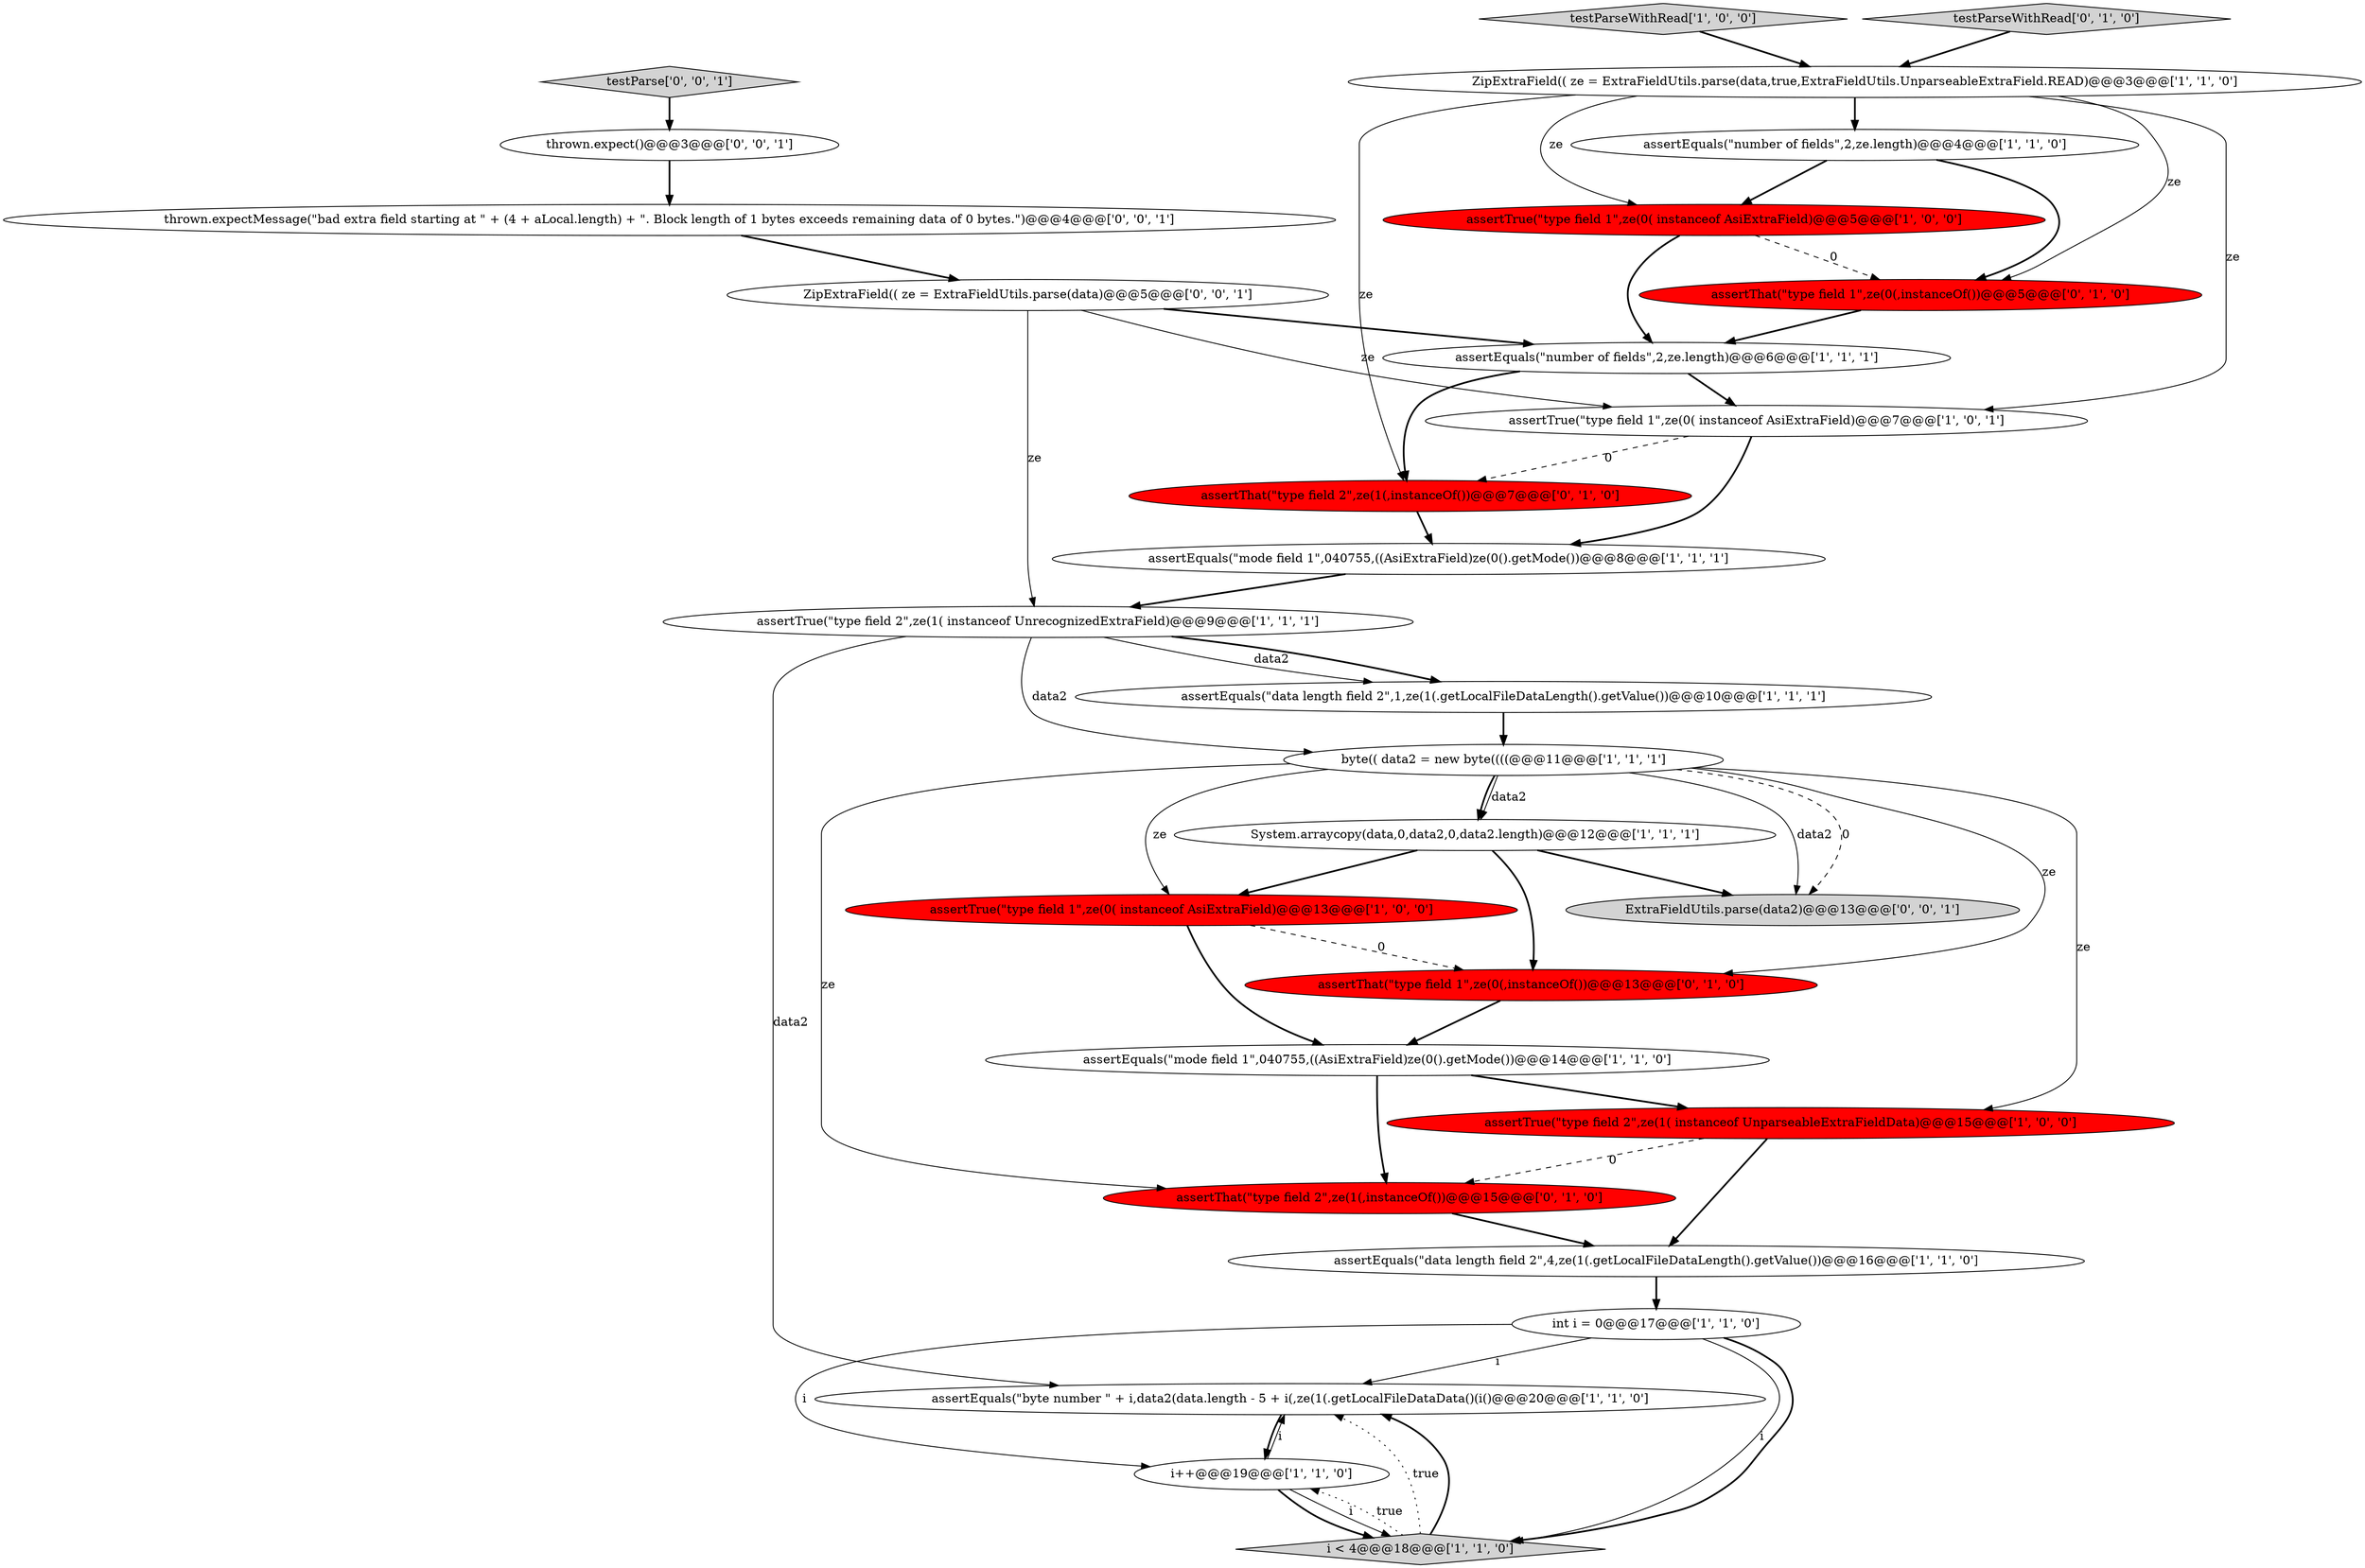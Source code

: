 digraph {
3 [style = filled, label = "assertEquals(\"data length field 2\",4,ze(1(.getLocalFileDataLength().getValue())@@@16@@@['1', '1', '0']", fillcolor = white, shape = ellipse image = "AAA0AAABBB1BBB"];
15 [style = filled, label = "assertEquals(\"mode field 1\",040755,((AsiExtraField)ze(0().getMode())@@@8@@@['1', '1', '1']", fillcolor = white, shape = ellipse image = "AAA0AAABBB1BBB"];
5 [style = filled, label = "ZipExtraField(( ze = ExtraFieldUtils.parse(data,true,ExtraFieldUtils.UnparseableExtraField.READ)@@@3@@@['1', '1', '0']", fillcolor = white, shape = ellipse image = "AAA0AAABBB1BBB"];
8 [style = filled, label = "testParseWithRead['1', '0', '0']", fillcolor = lightgray, shape = diamond image = "AAA0AAABBB1BBB"];
9 [style = filled, label = "System.arraycopy(data,0,data2,0,data2.length)@@@12@@@['1', '1', '1']", fillcolor = white, shape = ellipse image = "AAA0AAABBB1BBB"];
20 [style = filled, label = "assertThat(\"type field 2\",ze(1(,instanceOf())@@@15@@@['0', '1', '0']", fillcolor = red, shape = ellipse image = "AAA1AAABBB2BBB"];
22 [style = filled, label = "assertThat(\"type field 1\",ze(0(,instanceOf())@@@5@@@['0', '1', '0']", fillcolor = red, shape = ellipse image = "AAA1AAABBB2BBB"];
17 [style = filled, label = "byte(( data2 = new byte((((@@@11@@@['1', '1', '1']", fillcolor = white, shape = ellipse image = "AAA0AAABBB1BBB"];
26 [style = filled, label = "ExtraFieldUtils.parse(data2)@@@13@@@['0', '0', '1']", fillcolor = lightgray, shape = ellipse image = "AAA0AAABBB3BBB"];
6 [style = filled, label = "assertTrue(\"type field 1\",ze(0( instanceof AsiExtraField)@@@7@@@['1', '0', '1']", fillcolor = white, shape = ellipse image = "AAA0AAABBB1BBB"];
12 [style = filled, label = "assertTrue(\"type field 1\",ze(0( instanceof AsiExtraField)@@@5@@@['1', '0', '0']", fillcolor = red, shape = ellipse image = "AAA1AAABBB1BBB"];
19 [style = filled, label = "assertThat(\"type field 1\",ze(0(,instanceOf())@@@13@@@['0', '1', '0']", fillcolor = red, shape = ellipse image = "AAA1AAABBB2BBB"];
24 [style = filled, label = "ZipExtraField(( ze = ExtraFieldUtils.parse(data)@@@5@@@['0', '0', '1']", fillcolor = white, shape = ellipse image = "AAA0AAABBB3BBB"];
10 [style = filled, label = "assertEquals(\"byte number \" + i,data2(data.length - 5 + i(,ze(1(.getLocalFileDataData()(i()@@@20@@@['1', '1', '0']", fillcolor = white, shape = ellipse image = "AAA0AAABBB1BBB"];
11 [style = filled, label = "assertEquals(\"number of fields\",2,ze.length)@@@6@@@['1', '1', '1']", fillcolor = white, shape = ellipse image = "AAA0AAABBB1BBB"];
28 [style = filled, label = "testParse['0', '0', '1']", fillcolor = lightgray, shape = diamond image = "AAA0AAABBB3BBB"];
4 [style = filled, label = "assertTrue(\"type field 2\",ze(1( instanceof UnparseableExtraFieldData)@@@15@@@['1', '0', '0']", fillcolor = red, shape = ellipse image = "AAA1AAABBB1BBB"];
27 [style = filled, label = "thrown.expect()@@@3@@@['0', '0', '1']", fillcolor = white, shape = ellipse image = "AAA0AAABBB3BBB"];
18 [style = filled, label = "i < 4@@@18@@@['1', '1', '0']", fillcolor = lightgray, shape = diamond image = "AAA0AAABBB1BBB"];
23 [style = filled, label = "testParseWithRead['0', '1', '0']", fillcolor = lightgray, shape = diamond image = "AAA0AAABBB2BBB"];
7 [style = filled, label = "int i = 0@@@17@@@['1', '1', '0']", fillcolor = white, shape = ellipse image = "AAA0AAABBB1BBB"];
13 [style = filled, label = "assertEquals(\"data length field 2\",1,ze(1(.getLocalFileDataLength().getValue())@@@10@@@['1', '1', '1']", fillcolor = white, shape = ellipse image = "AAA0AAABBB1BBB"];
1 [style = filled, label = "assertEquals(\"mode field 1\",040755,((AsiExtraField)ze(0().getMode())@@@14@@@['1', '1', '0']", fillcolor = white, shape = ellipse image = "AAA0AAABBB1BBB"];
21 [style = filled, label = "assertThat(\"type field 2\",ze(1(,instanceOf())@@@7@@@['0', '1', '0']", fillcolor = red, shape = ellipse image = "AAA1AAABBB2BBB"];
14 [style = filled, label = "i++@@@19@@@['1', '1', '0']", fillcolor = white, shape = ellipse image = "AAA0AAABBB1BBB"];
25 [style = filled, label = "thrown.expectMessage(\"bad extra field starting at \" + (4 + aLocal.length) + \". Block length of 1 bytes exceeds remaining data of 0 bytes.\")@@@4@@@['0', '0', '1']", fillcolor = white, shape = ellipse image = "AAA0AAABBB3BBB"];
16 [style = filled, label = "assertTrue(\"type field 2\",ze(1( instanceof UnrecognizedExtraField)@@@9@@@['1', '1', '1']", fillcolor = white, shape = ellipse image = "AAA0AAABBB1BBB"];
2 [style = filled, label = "assertEquals(\"number of fields\",2,ze.length)@@@4@@@['1', '1', '0']", fillcolor = white, shape = ellipse image = "AAA0AAABBB1BBB"];
0 [style = filled, label = "assertTrue(\"type field 1\",ze(0( instanceof AsiExtraField)@@@13@@@['1', '0', '0']", fillcolor = red, shape = ellipse image = "AAA1AAABBB1BBB"];
5->12 [style = solid, label="ze"];
6->21 [style = dashed, label="0"];
4->3 [style = bold, label=""];
1->4 [style = bold, label=""];
16->13 [style = bold, label=""];
24->6 [style = solid, label="ze"];
9->0 [style = bold, label=""];
23->5 [style = bold, label=""];
10->14 [style = bold, label=""];
16->13 [style = solid, label="data2"];
0->19 [style = dashed, label="0"];
21->15 [style = bold, label=""];
17->9 [style = bold, label=""];
11->6 [style = bold, label=""];
11->21 [style = bold, label=""];
5->6 [style = solid, label="ze"];
12->11 [style = bold, label=""];
1->20 [style = bold, label=""];
17->19 [style = solid, label="ze"];
17->26 [style = solid, label="data2"];
14->18 [style = solid, label="i"];
14->10 [style = solid, label="i"];
7->18 [style = solid, label="i"];
20->3 [style = bold, label=""];
5->21 [style = solid, label="ze"];
16->10 [style = solid, label="data2"];
7->10 [style = solid, label="i"];
15->16 [style = bold, label=""];
5->22 [style = solid, label="ze"];
18->14 [style = dotted, label="true"];
6->15 [style = bold, label=""];
2->12 [style = bold, label=""];
17->9 [style = solid, label="data2"];
9->26 [style = bold, label=""];
18->10 [style = dotted, label="true"];
25->24 [style = bold, label=""];
13->17 [style = bold, label=""];
5->2 [style = bold, label=""];
19->1 [style = bold, label=""];
16->17 [style = solid, label="data2"];
24->16 [style = solid, label="ze"];
18->10 [style = bold, label=""];
8->5 [style = bold, label=""];
3->7 [style = bold, label=""];
4->20 [style = dashed, label="0"];
24->11 [style = bold, label=""];
0->1 [style = bold, label=""];
17->0 [style = solid, label="ze"];
12->22 [style = dashed, label="0"];
7->18 [style = bold, label=""];
9->19 [style = bold, label=""];
17->26 [style = dashed, label="0"];
14->18 [style = bold, label=""];
17->4 [style = solid, label="ze"];
28->27 [style = bold, label=""];
2->22 [style = bold, label=""];
27->25 [style = bold, label=""];
22->11 [style = bold, label=""];
17->20 [style = solid, label="ze"];
7->14 [style = solid, label="i"];
}
